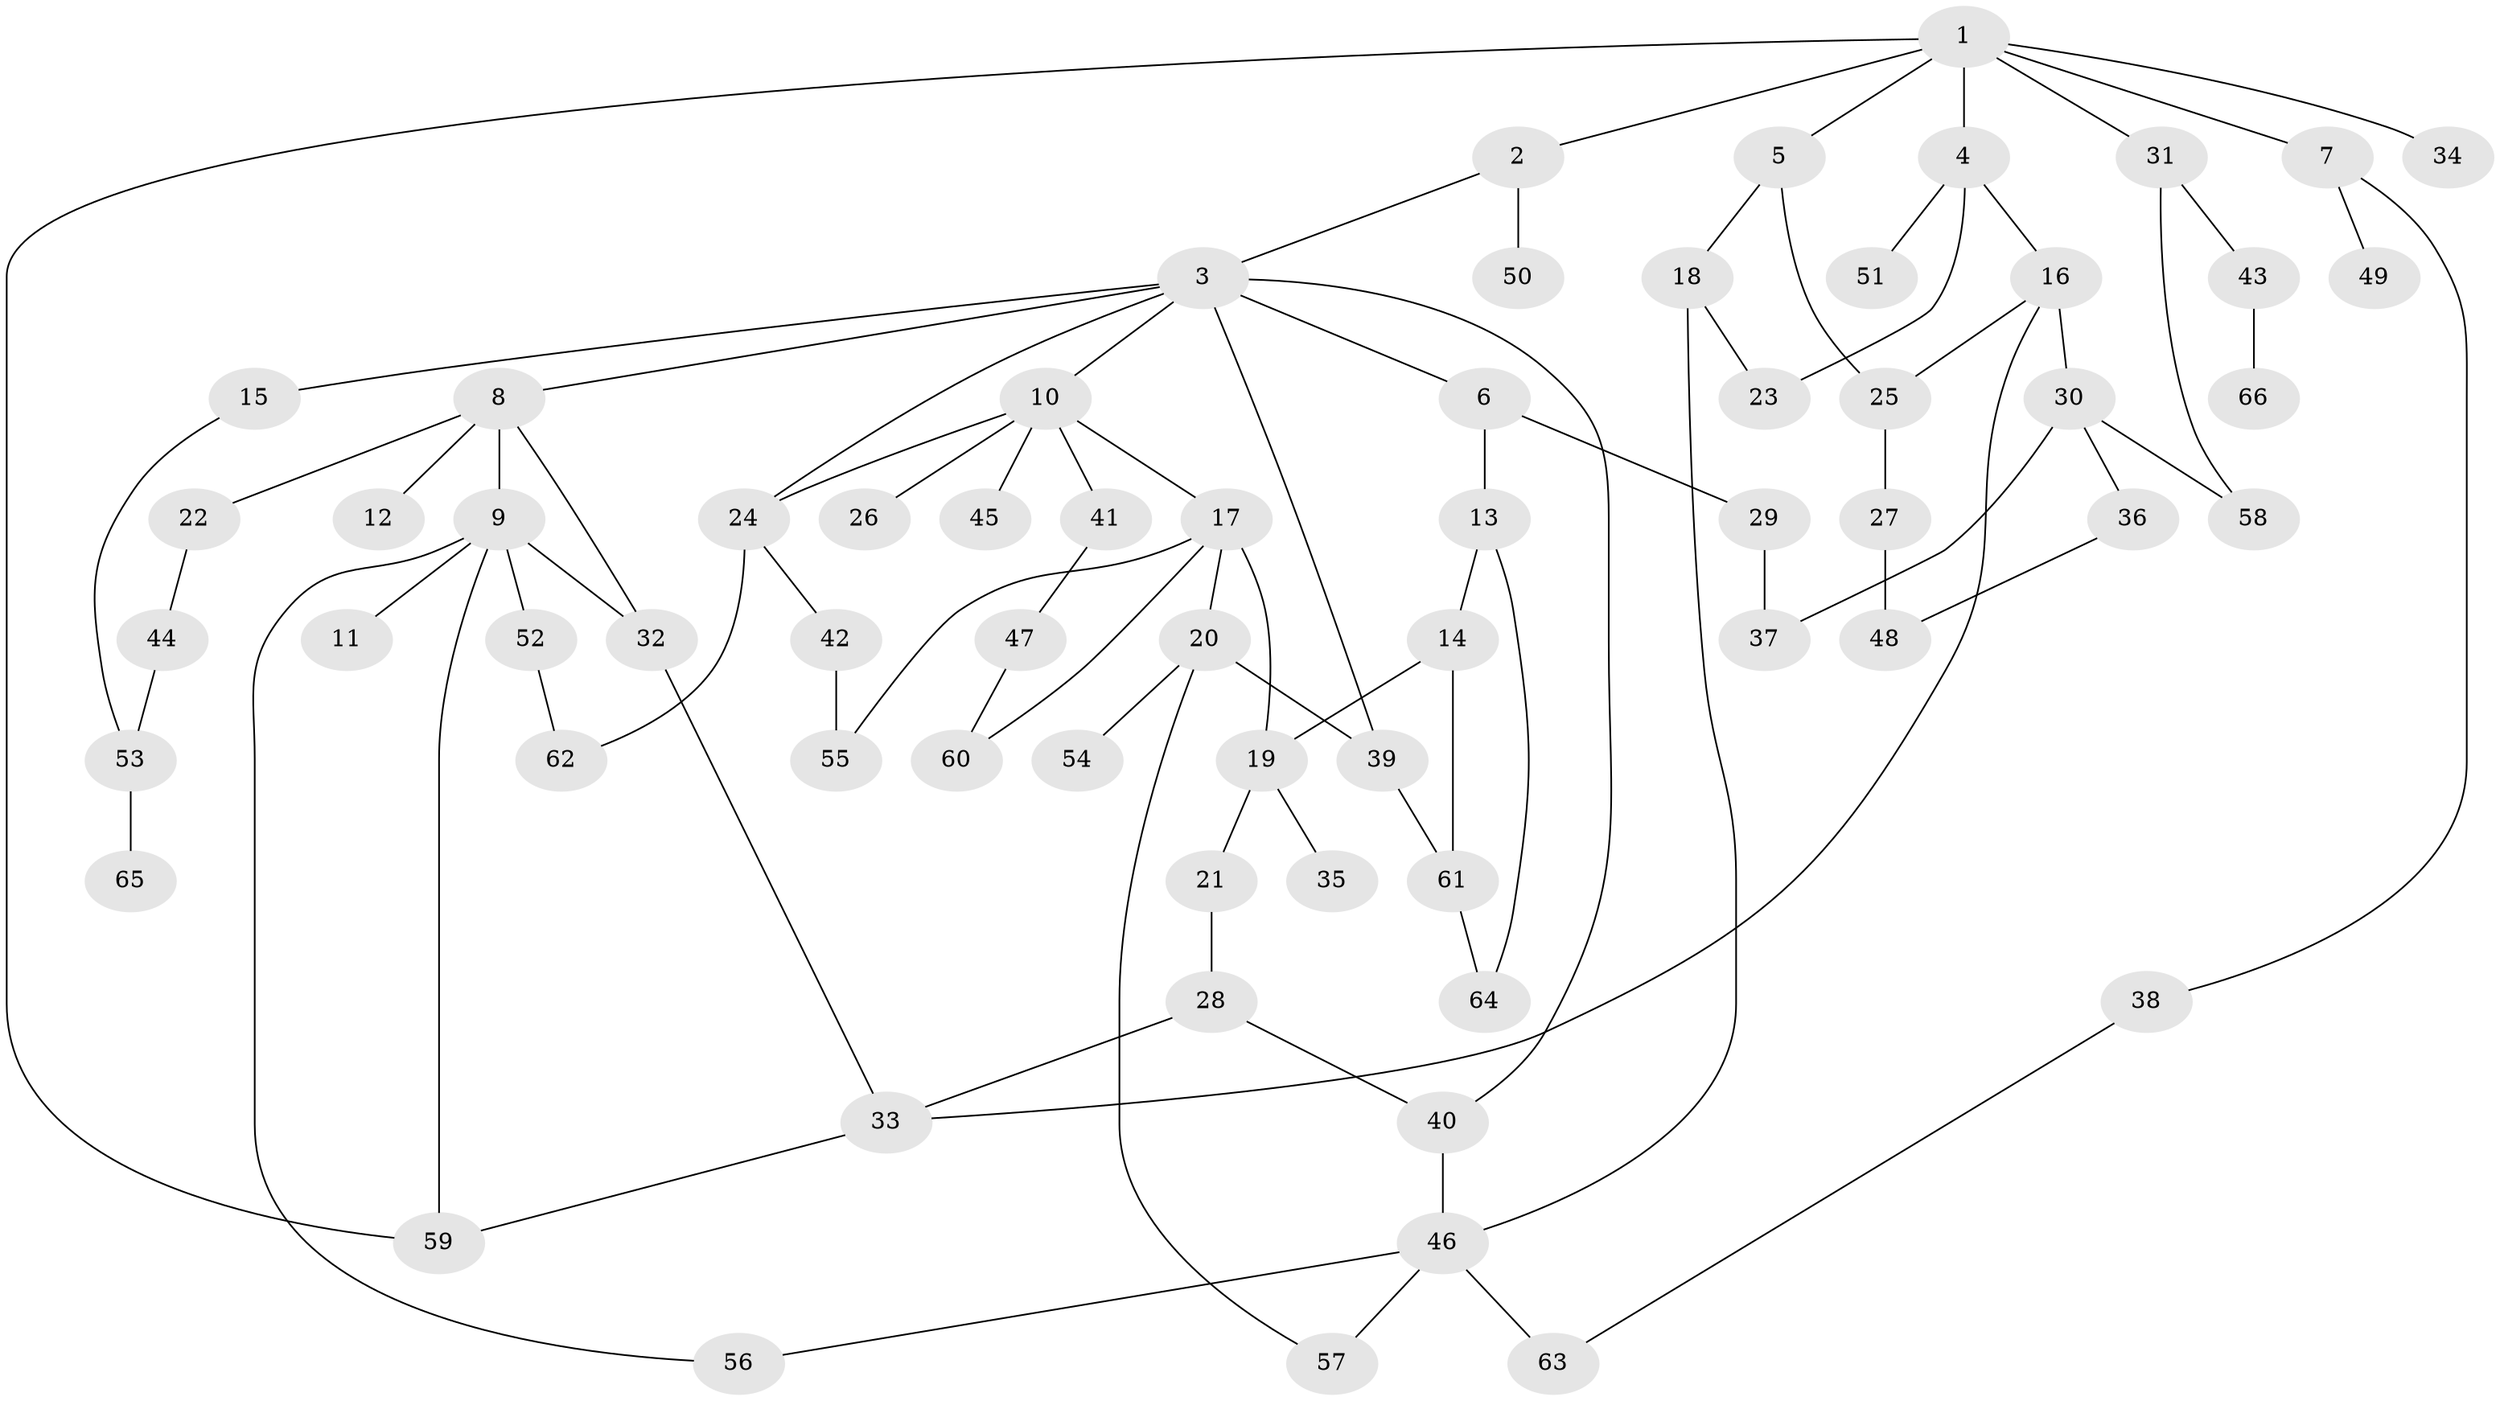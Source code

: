 // coarse degree distribution, {2: 0.35, 10: 0.05, 3: 0.3, 6: 0.05, 4: 0.15, 7: 0.05, 1: 0.05}
// Generated by graph-tools (version 1.1) at 2025/36/03/04/25 23:36:12]
// undirected, 66 vertices, 89 edges
graph export_dot {
  node [color=gray90,style=filled];
  1;
  2;
  3;
  4;
  5;
  6;
  7;
  8;
  9;
  10;
  11;
  12;
  13;
  14;
  15;
  16;
  17;
  18;
  19;
  20;
  21;
  22;
  23;
  24;
  25;
  26;
  27;
  28;
  29;
  30;
  31;
  32;
  33;
  34;
  35;
  36;
  37;
  38;
  39;
  40;
  41;
  42;
  43;
  44;
  45;
  46;
  47;
  48;
  49;
  50;
  51;
  52;
  53;
  54;
  55;
  56;
  57;
  58;
  59;
  60;
  61;
  62;
  63;
  64;
  65;
  66;
  1 -- 2;
  1 -- 4;
  1 -- 5;
  1 -- 7;
  1 -- 31;
  1 -- 34;
  1 -- 59;
  2 -- 3;
  2 -- 50;
  3 -- 6;
  3 -- 8;
  3 -- 10;
  3 -- 15;
  3 -- 39;
  3 -- 40;
  3 -- 24;
  4 -- 16;
  4 -- 51;
  4 -- 23;
  5 -- 18;
  5 -- 25;
  6 -- 13;
  6 -- 29;
  7 -- 38;
  7 -- 49;
  8 -- 9;
  8 -- 12;
  8 -- 22;
  8 -- 32;
  9 -- 11;
  9 -- 32;
  9 -- 52;
  9 -- 59;
  9 -- 56;
  10 -- 17;
  10 -- 24;
  10 -- 26;
  10 -- 41;
  10 -- 45;
  13 -- 14;
  13 -- 64;
  14 -- 19;
  14 -- 61;
  15 -- 53;
  16 -- 25;
  16 -- 30;
  16 -- 33;
  17 -- 20;
  17 -- 55;
  17 -- 19;
  17 -- 60;
  18 -- 23;
  18 -- 46;
  19 -- 21;
  19 -- 35;
  20 -- 54;
  20 -- 57;
  20 -- 39;
  21 -- 28;
  22 -- 44;
  24 -- 42;
  24 -- 62;
  25 -- 27;
  27 -- 48;
  28 -- 33;
  28 -- 40;
  29 -- 37;
  30 -- 36;
  30 -- 58;
  30 -- 37;
  31 -- 43;
  31 -- 58;
  32 -- 33;
  33 -- 59;
  36 -- 48;
  38 -- 63;
  39 -- 61;
  40 -- 46;
  41 -- 47;
  42 -- 55;
  43 -- 66;
  44 -- 53;
  46 -- 56;
  46 -- 57;
  46 -- 63;
  47 -- 60;
  52 -- 62;
  53 -- 65;
  61 -- 64;
}
